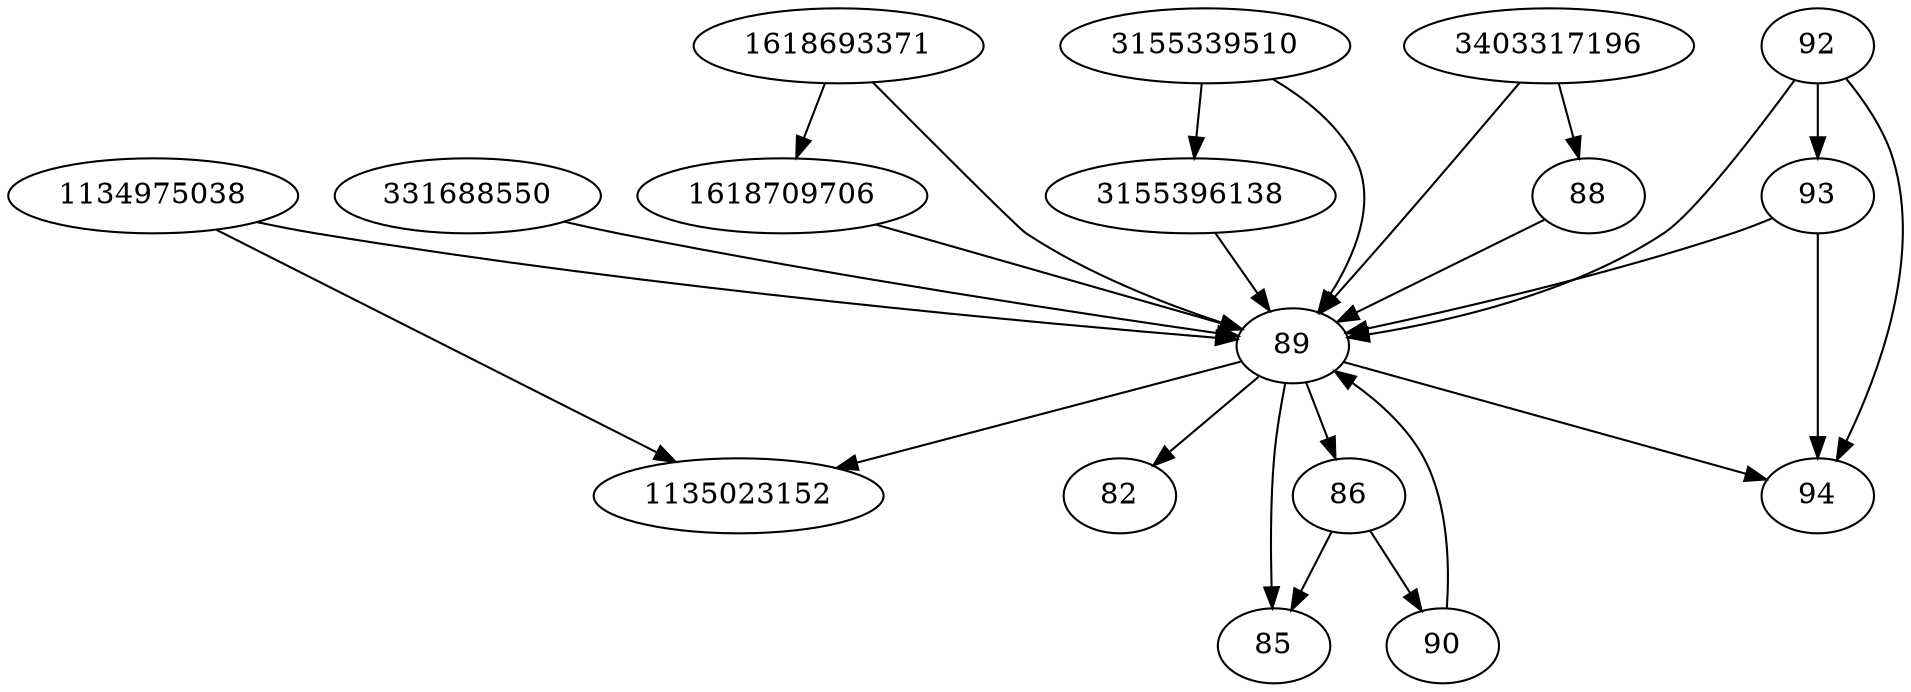 strict digraph  {
331688550;
1618709706;
3155396138;
3403317196;
1134975038;
1135023152;
82;
85;
3155339510;
86;
88;
89;
90;
1618693371;
92;
93;
94;
331688550 -> 89;
1618709706 -> 89;
3155396138 -> 89;
3403317196 -> 88;
3403317196 -> 89;
1134975038 -> 1135023152;
1134975038 -> 89;
3155339510 -> 89;
3155339510 -> 3155396138;
86 -> 90;
86 -> 85;
88 -> 89;
89 -> 82;
89 -> 86;
89 -> 94;
89 -> 85;
89 -> 1135023152;
90 -> 89;
1618693371 -> 89;
1618693371 -> 1618709706;
92 -> 89;
92 -> 94;
92 -> 93;
93 -> 89;
93 -> 94;
}
